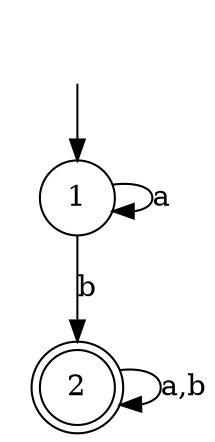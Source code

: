 digraph finite_state_machine {
    rankdir=TB;
    //size="8,5"
    start [style="invis"];
    1[ shape="circle" ];
    2[ shape="doublecircle"];

    start -> 1;
    1 -> 1 [label="a"];
    1 -> 2 [label="b"];
    2 -> 2 [label="a,b"];
}